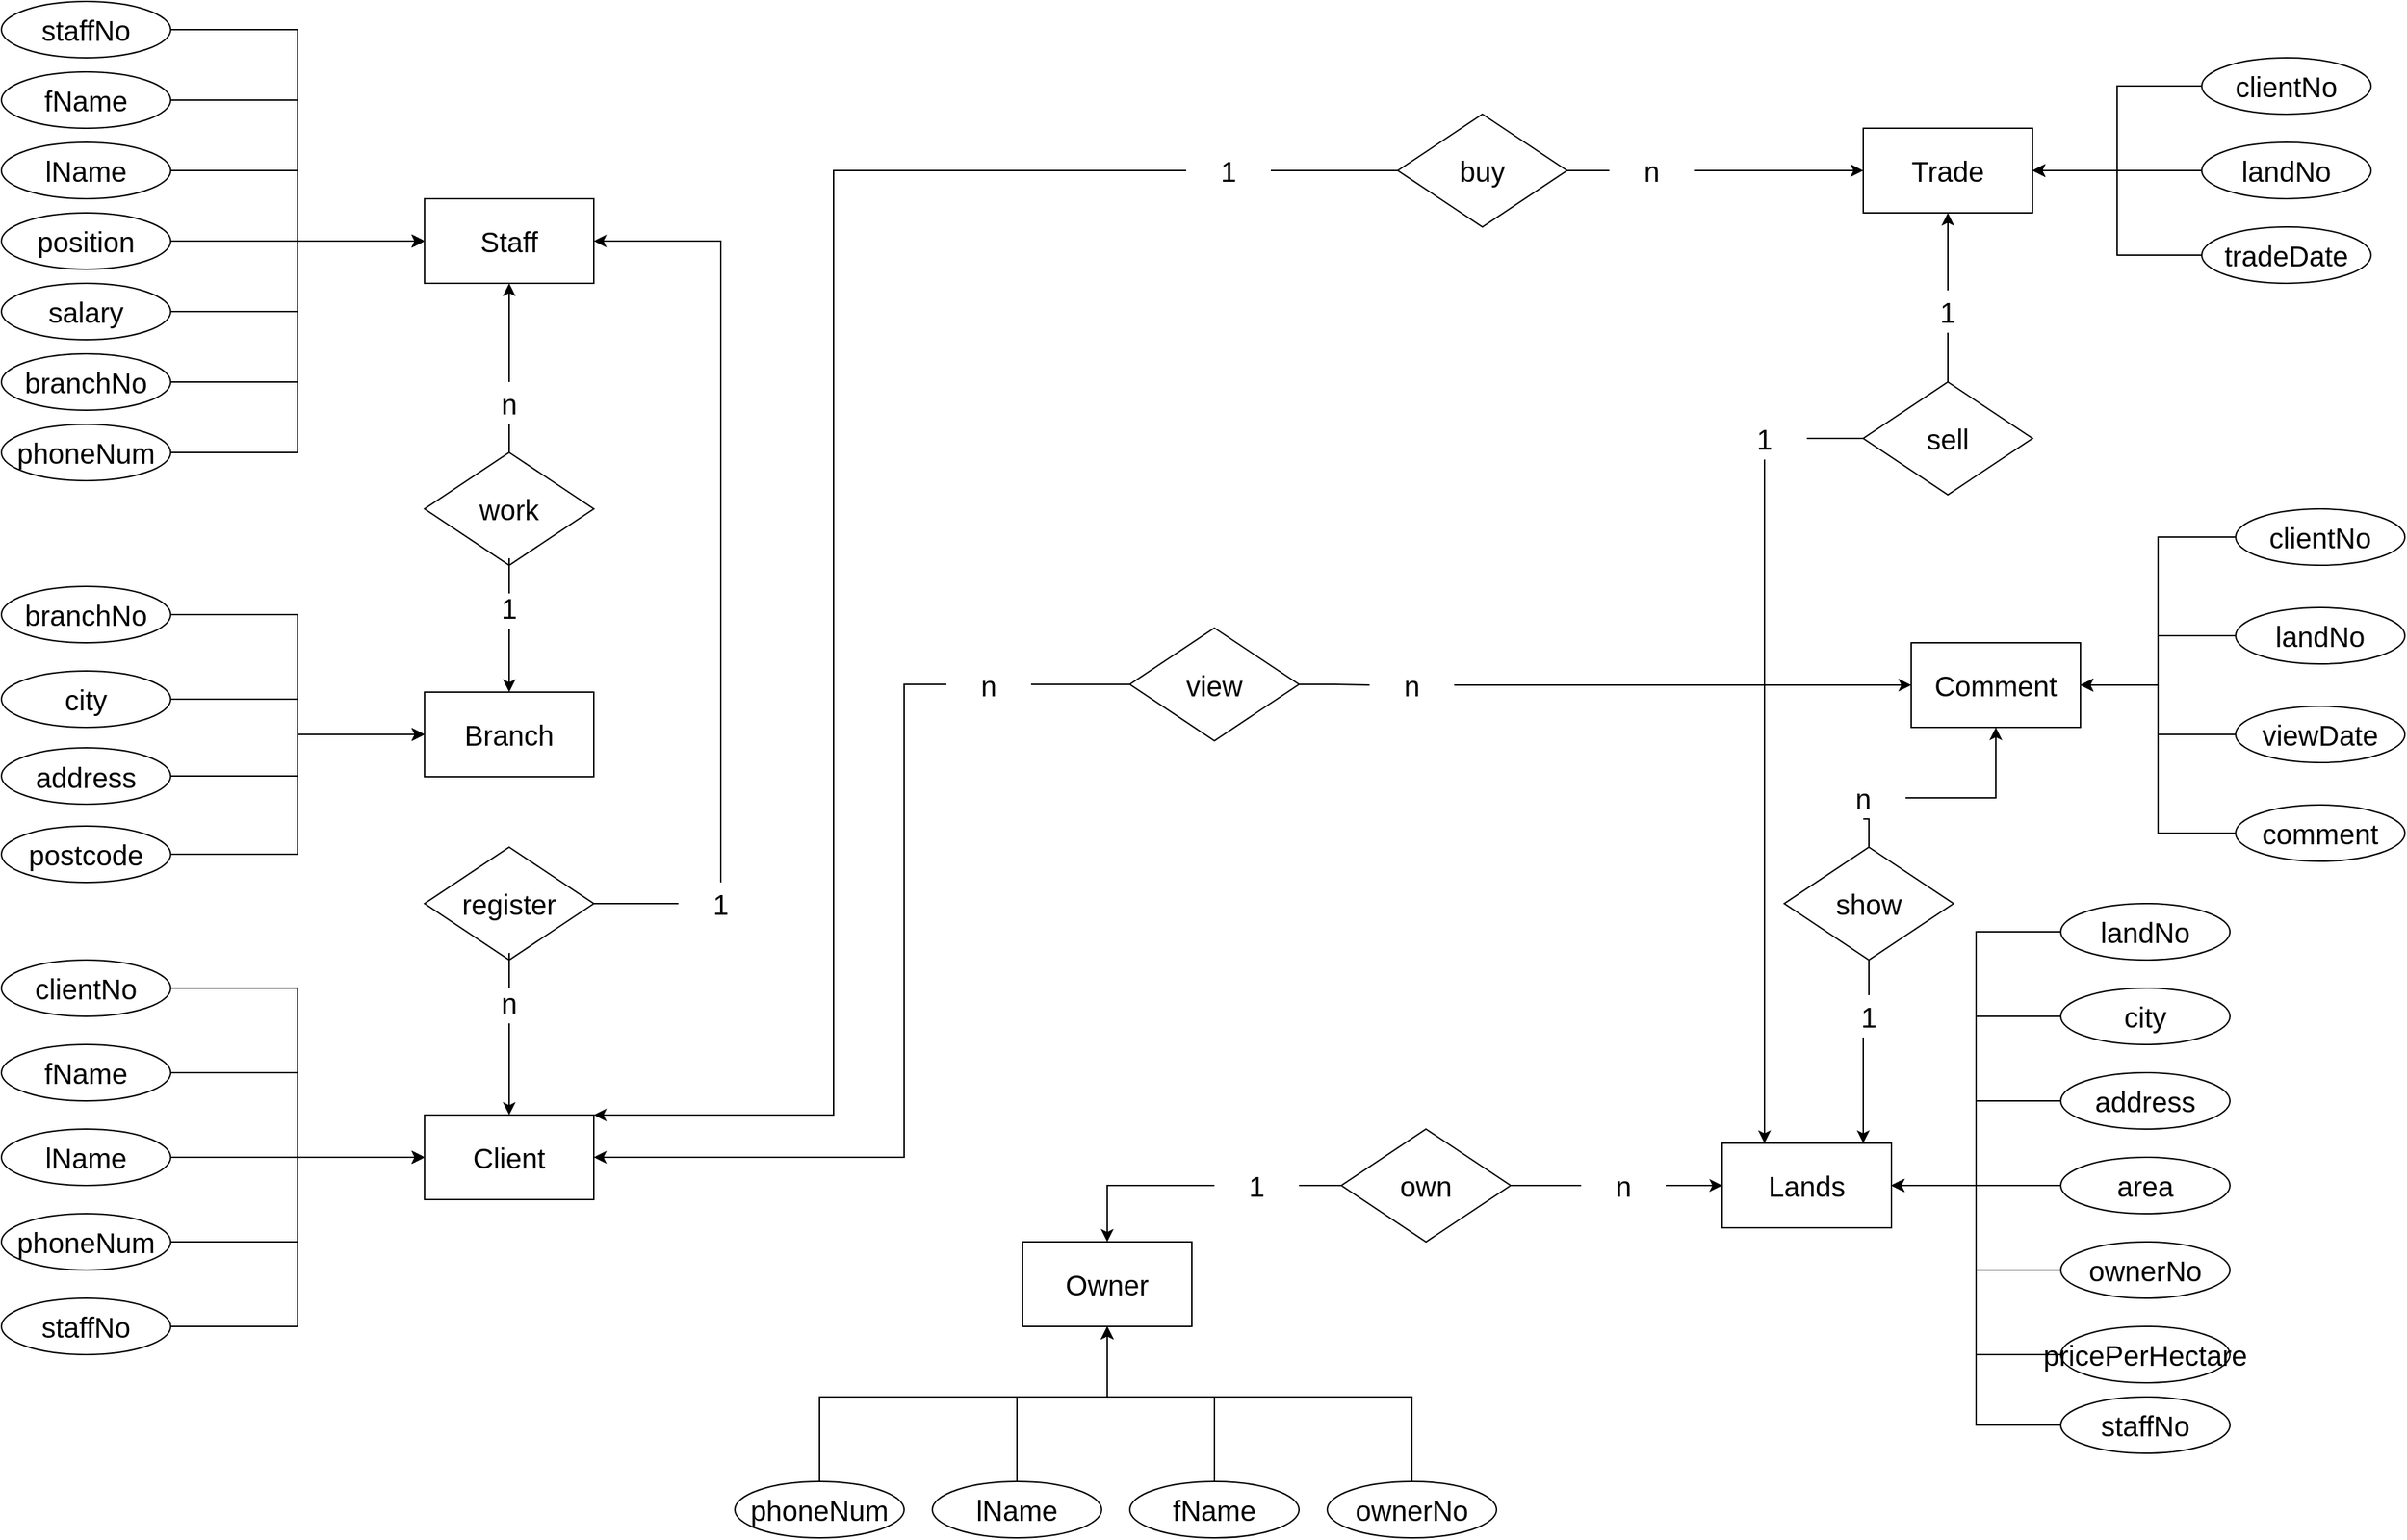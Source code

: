 <mxfile version="20.5.1" type="device"><diagram id="prtHgNgQTEPvFCAcTncT" name="Page-1"><mxGraphModel dx="1240" dy="815" grid="1" gridSize="10" guides="1" tooltips="1" connect="1" arrows="1" fold="1" page="1" pageScale="1" pageWidth="1827" pageHeight="1169" math="0" shadow="0"><root><mxCell id="0"/><mxCell id="1" parent="0"/><mxCell id="9a4RULqLCUfsHjz271gS-2" value="&lt;font style=&quot;font-size: 20px;&quot;&gt;Staff&lt;/font&gt;" style="rounded=0;whiteSpace=wrap;html=1;" parent="1" vertex="1"><mxGeometry x="370" y="160" width="120" height="60" as="geometry"/></mxCell><mxCell id="9a4RULqLCUfsHjz271gS-16" style="edgeStyle=orthogonalEdgeStyle;rounded=0;orthogonalLoop=1;jettySize=auto;html=1;entryX=0;entryY=0.5;entryDx=0;entryDy=0;fontSize=20;" parent="1" source="9a4RULqLCUfsHjz271gS-3" target="9a4RULqLCUfsHjz271gS-2" edge="1"><mxGeometry relative="1" as="geometry"/></mxCell><mxCell id="9a4RULqLCUfsHjz271gS-3" value="staffNo" style="ellipse;whiteSpace=wrap;html=1;fontSize=20;" parent="1" vertex="1"><mxGeometry x="70" y="20" width="120" height="40" as="geometry"/></mxCell><mxCell id="9a4RULqLCUfsHjz271gS-15" style="edgeStyle=orthogonalEdgeStyle;rounded=0;orthogonalLoop=1;jettySize=auto;html=1;entryX=0;entryY=0.5;entryDx=0;entryDy=0;fontSize=20;" parent="1" source="9a4RULqLCUfsHjz271gS-4" target="9a4RULqLCUfsHjz271gS-2" edge="1"><mxGeometry relative="1" as="geometry"/></mxCell><mxCell id="9a4RULqLCUfsHjz271gS-4" value="fName" style="ellipse;whiteSpace=wrap;html=1;fontSize=20;" parent="1" vertex="1"><mxGeometry x="70" y="70" width="120" height="40" as="geometry"/></mxCell><mxCell id="9a4RULqLCUfsHjz271gS-14" style="edgeStyle=orthogonalEdgeStyle;rounded=0;orthogonalLoop=1;jettySize=auto;html=1;entryX=0;entryY=0.5;entryDx=0;entryDy=0;fontSize=20;" parent="1" source="9a4RULqLCUfsHjz271gS-5" target="9a4RULqLCUfsHjz271gS-2" edge="1"><mxGeometry relative="1" as="geometry"/></mxCell><mxCell id="9a4RULqLCUfsHjz271gS-5" value="lName" style="ellipse;whiteSpace=wrap;html=1;fontSize=20;" parent="1" vertex="1"><mxGeometry x="70" y="120" width="120" height="40" as="geometry"/></mxCell><mxCell id="9a4RULqLCUfsHjz271gS-13" style="edgeStyle=orthogonalEdgeStyle;rounded=0;orthogonalLoop=1;jettySize=auto;html=1;fontSize=20;entryX=0;entryY=0.5;entryDx=0;entryDy=0;" parent="1" source="9a4RULqLCUfsHjz271gS-6" target="9a4RULqLCUfsHjz271gS-2" edge="1"><mxGeometry relative="1" as="geometry"/></mxCell><mxCell id="9a4RULqLCUfsHjz271gS-6" value="position" style="ellipse;whiteSpace=wrap;html=1;fontSize=20;" parent="1" vertex="1"><mxGeometry x="70" y="170" width="120" height="40" as="geometry"/></mxCell><mxCell id="9a4RULqLCUfsHjz271gS-12" style="edgeStyle=orthogonalEdgeStyle;rounded=0;orthogonalLoop=1;jettySize=auto;html=1;fontSize=20;entryX=0;entryY=0.5;entryDx=0;entryDy=0;" parent="1" source="9a4RULqLCUfsHjz271gS-7" target="9a4RULqLCUfsHjz271gS-2" edge="1"><mxGeometry relative="1" as="geometry"/></mxCell><mxCell id="9a4RULqLCUfsHjz271gS-7" value="salary" style="ellipse;whiteSpace=wrap;html=1;fontSize=20;" parent="1" vertex="1"><mxGeometry x="70" y="220" width="120" height="40" as="geometry"/></mxCell><mxCell id="9a4RULqLCUfsHjz271gS-11" style="edgeStyle=orthogonalEdgeStyle;rounded=0;orthogonalLoop=1;jettySize=auto;html=1;entryX=0;entryY=0.5;entryDx=0;entryDy=0;fontSize=20;" parent="1" source="9a4RULqLCUfsHjz271gS-8" target="9a4RULqLCUfsHjz271gS-2" edge="1"><mxGeometry relative="1" as="geometry"/></mxCell><mxCell id="9a4RULqLCUfsHjz271gS-8" value="branchNo" style="ellipse;whiteSpace=wrap;html=1;fontSize=20;" parent="1" vertex="1"><mxGeometry x="70" y="270" width="120" height="40" as="geometry"/></mxCell><mxCell id="9a4RULqLCUfsHjz271gS-10" style="edgeStyle=orthogonalEdgeStyle;rounded=0;orthogonalLoop=1;jettySize=auto;html=1;entryX=0;entryY=0.5;entryDx=0;entryDy=0;fontSize=20;" parent="1" source="9a4RULqLCUfsHjz271gS-9" target="9a4RULqLCUfsHjz271gS-2" edge="1"><mxGeometry relative="1" as="geometry"/></mxCell><mxCell id="9a4RULqLCUfsHjz271gS-9" value="phoneNum" style="ellipse;whiteSpace=wrap;html=1;fontSize=20;" parent="1" vertex="1"><mxGeometry x="70" y="320" width="120" height="40" as="geometry"/></mxCell><mxCell id="9a4RULqLCUfsHjz271gS-17" value="Branch" style="rounded=0;whiteSpace=wrap;html=1;fontSize=20;" parent="1" vertex="1"><mxGeometry x="370" y="510" width="120" height="60" as="geometry"/></mxCell><mxCell id="9a4RULqLCUfsHjz271gS-22" style="edgeStyle=orthogonalEdgeStyle;rounded=0;orthogonalLoop=1;jettySize=auto;html=1;entryX=0;entryY=0.5;entryDx=0;entryDy=0;fontSize=20;" parent="1" source="9a4RULqLCUfsHjz271gS-18" target="9a4RULqLCUfsHjz271gS-17" edge="1"><mxGeometry relative="1" as="geometry"/></mxCell><mxCell id="9a4RULqLCUfsHjz271gS-18" value="branchNo" style="ellipse;whiteSpace=wrap;html=1;fontSize=20;" parent="1" vertex="1"><mxGeometry x="70" y="435" width="120" height="40" as="geometry"/></mxCell><mxCell id="9a4RULqLCUfsHjz271gS-23" style="edgeStyle=orthogonalEdgeStyle;rounded=0;orthogonalLoop=1;jettySize=auto;html=1;fontSize=20;entryX=0;entryY=0.5;entryDx=0;entryDy=0;" parent="1" source="9a4RULqLCUfsHjz271gS-19" target="9a4RULqLCUfsHjz271gS-17" edge="1"><mxGeometry relative="1" as="geometry"/></mxCell><mxCell id="9a4RULqLCUfsHjz271gS-19" value="city" style="ellipse;whiteSpace=wrap;html=1;fontSize=20;" parent="1" vertex="1"><mxGeometry x="70" y="495" width="120" height="40" as="geometry"/></mxCell><mxCell id="9a4RULqLCUfsHjz271gS-24" style="edgeStyle=orthogonalEdgeStyle;rounded=0;orthogonalLoop=1;jettySize=auto;html=1;fontSize=20;entryX=0;entryY=0.5;entryDx=0;entryDy=0;" parent="1" source="9a4RULqLCUfsHjz271gS-20" target="9a4RULqLCUfsHjz271gS-17" edge="1"><mxGeometry relative="1" as="geometry"/></mxCell><mxCell id="9a4RULqLCUfsHjz271gS-20" value="address" style="ellipse;whiteSpace=wrap;html=1;fontSize=20;" parent="1" vertex="1"><mxGeometry x="70" y="549.5" width="120" height="40" as="geometry"/></mxCell><mxCell id="9a4RULqLCUfsHjz271gS-25" style="edgeStyle=orthogonalEdgeStyle;rounded=0;orthogonalLoop=1;jettySize=auto;html=1;entryX=0;entryY=0.5;entryDx=0;entryDy=0;fontSize=20;" parent="1" source="9a4RULqLCUfsHjz271gS-21" target="9a4RULqLCUfsHjz271gS-17" edge="1"><mxGeometry relative="1" as="geometry"/></mxCell><mxCell id="9a4RULqLCUfsHjz271gS-21" value="postcode" style="ellipse;whiteSpace=wrap;html=1;fontSize=20;" parent="1" vertex="1"><mxGeometry x="70" y="605" width="120" height="40" as="geometry"/></mxCell><mxCell id="9a4RULqLCUfsHjz271gS-26" value="Client" style="rounded=0;whiteSpace=wrap;html=1;fontSize=20;" parent="1" vertex="1"><mxGeometry x="370" y="810" width="120" height="60" as="geometry"/></mxCell><mxCell id="9a4RULqLCUfsHjz271gS-35" style="edgeStyle=orthogonalEdgeStyle;rounded=0;orthogonalLoop=1;jettySize=auto;html=1;fontSize=20;entryX=0;entryY=0.5;entryDx=0;entryDy=0;" parent="1" source="9a4RULqLCUfsHjz271gS-27" target="9a4RULqLCUfsHjz271gS-26" edge="1"><mxGeometry relative="1" as="geometry"><mxPoint x="210" y="850" as="targetPoint"/></mxGeometry></mxCell><mxCell id="9a4RULqLCUfsHjz271gS-27" value="clientNo" style="ellipse;whiteSpace=wrap;html=1;fontSize=20;" parent="1" vertex="1"><mxGeometry x="70" y="700" width="120" height="40" as="geometry"/></mxCell><mxCell id="9a4RULqLCUfsHjz271gS-36" style="edgeStyle=orthogonalEdgeStyle;rounded=0;orthogonalLoop=1;jettySize=auto;html=1;entryX=0;entryY=0.5;entryDx=0;entryDy=0;fontSize=20;" parent="1" source="9a4RULqLCUfsHjz271gS-28" target="9a4RULqLCUfsHjz271gS-26" edge="1"><mxGeometry relative="1" as="geometry"/></mxCell><mxCell id="9a4RULqLCUfsHjz271gS-28" value="fName" style="ellipse;whiteSpace=wrap;html=1;fontSize=20;" parent="1" vertex="1"><mxGeometry x="70" y="760" width="120" height="40" as="geometry"/></mxCell><mxCell id="9a4RULqLCUfsHjz271gS-37" style="edgeStyle=orthogonalEdgeStyle;rounded=0;orthogonalLoop=1;jettySize=auto;html=1;fontSize=20;entryX=0;entryY=0.5;entryDx=0;entryDy=0;" parent="1" source="9a4RULqLCUfsHjz271gS-29" target="9a4RULqLCUfsHjz271gS-26" edge="1"><mxGeometry relative="1" as="geometry"/></mxCell><mxCell id="9a4RULqLCUfsHjz271gS-29" value="lName" style="ellipse;whiteSpace=wrap;html=1;fontSize=20;" parent="1" vertex="1"><mxGeometry x="70" y="820" width="120" height="40" as="geometry"/></mxCell><mxCell id="9a4RULqLCUfsHjz271gS-38" style="edgeStyle=orthogonalEdgeStyle;rounded=0;orthogonalLoop=1;jettySize=auto;html=1;entryX=0;entryY=0.5;entryDx=0;entryDy=0;fontSize=20;" parent="1" source="9a4RULqLCUfsHjz271gS-30" target="9a4RULqLCUfsHjz271gS-26" edge="1"><mxGeometry relative="1" as="geometry"/></mxCell><mxCell id="9a4RULqLCUfsHjz271gS-30" value="phoneNum" style="ellipse;whiteSpace=wrap;html=1;fontSize=20;" parent="1" vertex="1"><mxGeometry x="70" y="880" width="120" height="40" as="geometry"/></mxCell><mxCell id="9a4RULqLCUfsHjz271gS-39" value="Lands" style="rounded=0;whiteSpace=wrap;html=1;fontSize=20;" parent="1" vertex="1"><mxGeometry x="1290" y="830" width="120" height="60" as="geometry"/></mxCell><mxCell id="9a4RULqLCUfsHjz271gS-71" style="edgeStyle=orthogonalEdgeStyle;rounded=0;orthogonalLoop=1;jettySize=auto;html=1;entryX=1;entryY=0.5;entryDx=0;entryDy=0;fontSize=20;" parent="1" source="9a4RULqLCUfsHjz271gS-40" target="9a4RULqLCUfsHjz271gS-39" edge="1"><mxGeometry relative="1" as="geometry"/></mxCell><mxCell id="9a4RULqLCUfsHjz271gS-40" value="landNo" style="ellipse;whiteSpace=wrap;html=1;fontSize=20;" parent="1" vertex="1"><mxGeometry x="1530" y="660" width="120" height="40" as="geometry"/></mxCell><mxCell id="9a4RULqLCUfsHjz271gS-72" style="edgeStyle=orthogonalEdgeStyle;rounded=0;orthogonalLoop=1;jettySize=auto;html=1;entryX=1;entryY=0.5;entryDx=0;entryDy=0;fontSize=20;" parent="1" source="9a4RULqLCUfsHjz271gS-41" target="9a4RULqLCUfsHjz271gS-39" edge="1"><mxGeometry relative="1" as="geometry"/></mxCell><mxCell id="9a4RULqLCUfsHjz271gS-41" value="city" style="ellipse;whiteSpace=wrap;html=1;fontSize=20;" parent="1" vertex="1"><mxGeometry x="1530" y="720" width="120" height="40" as="geometry"/></mxCell><mxCell id="9a4RULqLCUfsHjz271gS-73" style="edgeStyle=orthogonalEdgeStyle;rounded=0;orthogonalLoop=1;jettySize=auto;html=1;entryX=1;entryY=0.5;entryDx=0;entryDy=0;fontSize=20;" parent="1" source="9a4RULqLCUfsHjz271gS-42" target="9a4RULqLCUfsHjz271gS-39" edge="1"><mxGeometry relative="1" as="geometry"/></mxCell><mxCell id="9a4RULqLCUfsHjz271gS-42" value="address" style="ellipse;whiteSpace=wrap;html=1;fontSize=20;" parent="1" vertex="1"><mxGeometry x="1530" y="780" width="120" height="40" as="geometry"/></mxCell><mxCell id="9a4RULqLCUfsHjz271gS-74" style="edgeStyle=orthogonalEdgeStyle;rounded=0;orthogonalLoop=1;jettySize=auto;html=1;entryX=1;entryY=0.5;entryDx=0;entryDy=0;fontSize=20;" parent="1" source="9a4RULqLCUfsHjz271gS-43" target="9a4RULqLCUfsHjz271gS-39" edge="1"><mxGeometry relative="1" as="geometry"/></mxCell><mxCell id="9a4RULqLCUfsHjz271gS-43" value="area" style="ellipse;whiteSpace=wrap;html=1;fontSize=20;" parent="1" vertex="1"><mxGeometry x="1530" y="840" width="120" height="40" as="geometry"/></mxCell><mxCell id="9a4RULqLCUfsHjz271gS-75" style="edgeStyle=orthogonalEdgeStyle;rounded=0;orthogonalLoop=1;jettySize=auto;html=1;entryX=1;entryY=0.5;entryDx=0;entryDy=0;fontSize=20;" parent="1" source="9a4RULqLCUfsHjz271gS-44" target="9a4RULqLCUfsHjz271gS-39" edge="1"><mxGeometry relative="1" as="geometry"/></mxCell><mxCell id="9a4RULqLCUfsHjz271gS-44" value="ownerNo" style="ellipse;whiteSpace=wrap;html=1;fontSize=20;" parent="1" vertex="1"><mxGeometry x="1530" y="900" width="120" height="40" as="geometry"/></mxCell><mxCell id="9a4RULqLCUfsHjz271gS-76" value="Owner" style="rounded=0;whiteSpace=wrap;html=1;fontSize=20;" parent="1" vertex="1"><mxGeometry x="794" y="900" width="120" height="60" as="geometry"/></mxCell><mxCell id="9a4RULqLCUfsHjz271gS-85" style="edgeStyle=orthogonalEdgeStyle;rounded=0;orthogonalLoop=1;jettySize=auto;html=1;entryX=0.5;entryY=1;entryDx=0;entryDy=0;fontSize=20;" parent="1" source="9a4RULqLCUfsHjz271gS-77" target="9a4RULqLCUfsHjz271gS-76" edge="1"><mxGeometry relative="1" as="geometry"><Array as="points"><mxPoint x="1070" y="1010"/><mxPoint x="854" y="1010"/></Array></mxGeometry></mxCell><mxCell id="9a4RULqLCUfsHjz271gS-77" value="ownerNo" style="ellipse;whiteSpace=wrap;html=1;fontSize=20;" parent="1" vertex="1"><mxGeometry x="1010" y="1070" width="120" height="40" as="geometry"/></mxCell><mxCell id="9a4RULqLCUfsHjz271gS-84" style="edgeStyle=orthogonalEdgeStyle;rounded=0;orthogonalLoop=1;jettySize=auto;html=1;entryX=0.5;entryY=1;entryDx=0;entryDy=0;fontSize=20;" parent="1" source="9a4RULqLCUfsHjz271gS-78" target="9a4RULqLCUfsHjz271gS-76" edge="1"><mxGeometry relative="1" as="geometry"><Array as="points"><mxPoint x="930" y="1010"/><mxPoint x="854" y="1010"/></Array></mxGeometry></mxCell><mxCell id="9a4RULqLCUfsHjz271gS-83" style="edgeStyle=orthogonalEdgeStyle;rounded=0;orthogonalLoop=1;jettySize=auto;html=1;entryX=0.5;entryY=1;entryDx=0;entryDy=0;fontSize=20;" parent="1" source="9a4RULqLCUfsHjz271gS-79" target="9a4RULqLCUfsHjz271gS-76" edge="1"><mxGeometry relative="1" as="geometry"><Array as="points"><mxPoint x="790" y="1010"/><mxPoint x="854" y="1010"/></Array></mxGeometry></mxCell><mxCell id="9a4RULqLCUfsHjz271gS-79" value="lName" style="ellipse;whiteSpace=wrap;html=1;fontSize=20;" parent="1" vertex="1"><mxGeometry x="730" y="1070" width="120" height="40" as="geometry"/></mxCell><mxCell id="9a4RULqLCUfsHjz271gS-80" value="phoneNum" style="ellipse;whiteSpace=wrap;html=1;fontSize=20;" parent="1" vertex="1"><mxGeometry x="590" y="1070" width="120" height="40" as="geometry"/></mxCell><mxCell id="9a4RULqLCUfsHjz271gS-87" style="edgeStyle=orthogonalEdgeStyle;rounded=0;orthogonalLoop=1;jettySize=auto;html=1;entryX=1;entryY=0.5;entryDx=0;entryDy=0;fontSize=20;" parent="1" source="9a4RULqLCUfsHjz271gS-86" target="9a4RULqLCUfsHjz271gS-39" edge="1"><mxGeometry relative="1" as="geometry"/></mxCell><mxCell id="9a4RULqLCUfsHjz271gS-86" value="pricePerHectare" style="ellipse;whiteSpace=wrap;html=1;fontSize=20;" parent="1" vertex="1"><mxGeometry x="1530" y="960" width="120" height="40" as="geometry"/></mxCell><mxCell id="9a4RULqLCUfsHjz271gS-88" value="Comment" style="rounded=0;whiteSpace=wrap;html=1;fontSize=20;" parent="1" vertex="1"><mxGeometry x="1424" y="475" width="120" height="60" as="geometry"/></mxCell><mxCell id="9a4RULqLCUfsHjz271gS-94" style="edgeStyle=orthogonalEdgeStyle;rounded=0;orthogonalLoop=1;jettySize=auto;html=1;entryX=1;entryY=0.5;entryDx=0;entryDy=0;fontSize=20;" parent="1" source="9a4RULqLCUfsHjz271gS-89" target="9a4RULqLCUfsHjz271gS-88" edge="1"><mxGeometry relative="1" as="geometry"/></mxCell><mxCell id="9a4RULqLCUfsHjz271gS-89" value="clientNo" style="ellipse;whiteSpace=wrap;html=1;fontSize=20;" parent="1" vertex="1"><mxGeometry x="1654" y="380" width="120" height="40" as="geometry"/></mxCell><mxCell id="9a4RULqLCUfsHjz271gS-95" style="edgeStyle=orthogonalEdgeStyle;rounded=0;orthogonalLoop=1;jettySize=auto;html=1;entryX=1;entryY=0.5;entryDx=0;entryDy=0;fontSize=20;" parent="1" source="9a4RULqLCUfsHjz271gS-90" target="9a4RULqLCUfsHjz271gS-88" edge="1"><mxGeometry relative="1" as="geometry"/></mxCell><mxCell id="9a4RULqLCUfsHjz271gS-90" value="landNo" style="ellipse;whiteSpace=wrap;html=1;fontSize=20;" parent="1" vertex="1"><mxGeometry x="1654" y="450" width="120" height="40" as="geometry"/></mxCell><mxCell id="9a4RULqLCUfsHjz271gS-96" style="edgeStyle=orthogonalEdgeStyle;rounded=0;orthogonalLoop=1;jettySize=auto;html=1;entryX=1;entryY=0.5;entryDx=0;entryDy=0;fontSize=20;" parent="1" source="9a4RULqLCUfsHjz271gS-91" target="9a4RULqLCUfsHjz271gS-88" edge="1"><mxGeometry relative="1" as="geometry"/></mxCell><mxCell id="9a4RULqLCUfsHjz271gS-91" value="viewDate" style="ellipse;whiteSpace=wrap;html=1;fontSize=20;" parent="1" vertex="1"><mxGeometry x="1654" y="520" width="120" height="40" as="geometry"/></mxCell><mxCell id="9a4RULqLCUfsHjz271gS-97" style="edgeStyle=orthogonalEdgeStyle;rounded=0;orthogonalLoop=1;jettySize=auto;html=1;entryX=1;entryY=0.5;entryDx=0;entryDy=0;fontSize=20;" parent="1" source="9a4RULqLCUfsHjz271gS-93" target="9a4RULqLCUfsHjz271gS-88" edge="1"><mxGeometry relative="1" as="geometry"/></mxCell><mxCell id="9a4RULqLCUfsHjz271gS-93" value="comment" style="ellipse;whiteSpace=wrap;html=1;fontSize=20;" parent="1" vertex="1"><mxGeometry x="1654" y="590" width="120" height="40" as="geometry"/></mxCell><mxCell id="9a4RULqLCUfsHjz271gS-99" style="edgeStyle=orthogonalEdgeStyle;rounded=0;orthogonalLoop=1;jettySize=auto;html=1;entryX=0.5;entryY=1;entryDx=0;entryDy=0;fontSize=20;startArrow=none;" parent="1" source="9a4RULqLCUfsHjz271gS-101" target="9a4RULqLCUfsHjz271gS-2" edge="1"><mxGeometry relative="1" as="geometry"/></mxCell><mxCell id="9a4RULqLCUfsHjz271gS-100" style="edgeStyle=orthogonalEdgeStyle;rounded=0;orthogonalLoop=1;jettySize=auto;html=1;entryX=0.5;entryY=0;entryDx=0;entryDy=0;fontSize=20;startArrow=none;" parent="1" source="9a4RULqLCUfsHjz271gS-102" target="9a4RULqLCUfsHjz271gS-17" edge="1"><mxGeometry relative="1" as="geometry"/></mxCell><mxCell id="9a4RULqLCUfsHjz271gS-98" value="work" style="rhombus;whiteSpace=wrap;html=1;fontSize=20;" parent="1" vertex="1"><mxGeometry x="370" y="340" width="120" height="80" as="geometry"/></mxCell><mxCell id="9a4RULqLCUfsHjz271gS-104" style="edgeStyle=orthogonalEdgeStyle;rounded=0;orthogonalLoop=1;jettySize=auto;html=1;entryX=1;entryY=0.5;entryDx=0;entryDy=0;fontSize=20;" parent="1" source="9a4RULqLCUfsHjz271gS-103" target="9a4RULqLCUfsHjz271gS-39" edge="1"><mxGeometry relative="1" as="geometry"/></mxCell><mxCell id="9a4RULqLCUfsHjz271gS-103" value="staffNo" style="ellipse;whiteSpace=wrap;html=1;fontSize=20;" parent="1" vertex="1"><mxGeometry x="1530" y="1010" width="120" height="40" as="geometry"/></mxCell><mxCell id="9a4RULqLCUfsHjz271gS-106" style="edgeStyle=orthogonalEdgeStyle;rounded=0;orthogonalLoop=1;jettySize=auto;html=1;entryX=0;entryY=0.5;entryDx=0;entryDy=0;fontSize=20;" parent="1" source="9a4RULqLCUfsHjz271gS-105" target="9a4RULqLCUfsHjz271gS-26" edge="1"><mxGeometry relative="1" as="geometry"/></mxCell><mxCell id="9a4RULqLCUfsHjz271gS-105" value="staffNo" style="ellipse;whiteSpace=wrap;html=1;fontSize=20;" parent="1" vertex="1"><mxGeometry x="70" y="940" width="120" height="40" as="geometry"/></mxCell><mxCell id="9a4RULqLCUfsHjz271gS-108" style="edgeStyle=orthogonalEdgeStyle;rounded=0;orthogonalLoop=1;jettySize=auto;html=1;entryX=1;entryY=0.5;entryDx=0;entryDy=0;fontSize=20;startArrow=none;exitX=0.5;exitY=0;exitDx=0;exitDy=0;" parent="1" source="9a4RULqLCUfsHjz271gS-110" target="9a4RULqLCUfsHjz271gS-2" edge="1"><mxGeometry relative="1" as="geometry"><Array as="points"/></mxGeometry></mxCell><mxCell id="9a4RULqLCUfsHjz271gS-118" style="edgeStyle=orthogonalEdgeStyle;rounded=0;orthogonalLoop=1;jettySize=auto;html=1;entryX=0.5;entryY=0;entryDx=0;entryDy=0;fontSize=20;startArrow=none;" parent="1" source="9a4RULqLCUfsHjz271gS-111" target="9a4RULqLCUfsHjz271gS-26" edge="1"><mxGeometry relative="1" as="geometry"/></mxCell><mxCell id="9a4RULqLCUfsHjz271gS-107" value="register" style="rhombus;whiteSpace=wrap;html=1;fontSize=20;" parent="1" vertex="1"><mxGeometry x="370" y="620" width="120" height="80" as="geometry"/></mxCell><mxCell id="9a4RULqLCUfsHjz271gS-113" style="edgeStyle=orthogonalEdgeStyle;rounded=0;orthogonalLoop=1;jettySize=auto;html=1;entryX=0;entryY=0.5;entryDx=0;entryDy=0;fontSize=20;startArrow=none;" parent="1" source="9a4RULqLCUfsHjz271gS-115" target="9a4RULqLCUfsHjz271gS-39" edge="1"><mxGeometry relative="1" as="geometry"/></mxCell><mxCell id="9a4RULqLCUfsHjz271gS-114" style="edgeStyle=orthogonalEdgeStyle;rounded=0;orthogonalLoop=1;jettySize=auto;html=1;entryX=0.5;entryY=0;entryDx=0;entryDy=0;fontSize=20;startArrow=none;" parent="1" source="JSwEUFFGHC5j7tVCIIa_-3" target="9a4RULqLCUfsHjz271gS-76" edge="1"><mxGeometry relative="1" as="geometry"/></mxCell><mxCell id="9a4RULqLCUfsHjz271gS-117" value="1" style="edgeLabel;html=1;align=center;verticalAlign=middle;resizable=0;points=[];fontSize=20;" parent="9a4RULqLCUfsHjz271gS-114" vertex="1" connectable="0"><mxGeometry x="0.134" y="3" relative="1" as="geometry"><mxPoint x="212" y="-3" as="offset"/></mxGeometry></mxCell><mxCell id="9a4RULqLCUfsHjz271gS-112" value="own" style="rhombus;whiteSpace=wrap;html=1;fontSize=20;" parent="1" vertex="1"><mxGeometry x="1020" y="820" width="120" height="80" as="geometry"/></mxCell><mxCell id="9a4RULqLCUfsHjz271gS-111" value="n" style="text;html=1;strokeColor=none;fillColor=none;align=center;verticalAlign=middle;whiteSpace=wrap;rounded=0;fontSize=20;" parent="1" vertex="1"><mxGeometry x="400" y="715" width="60" height="30" as="geometry"/></mxCell><mxCell id="9a4RULqLCUfsHjz271gS-120" value="" style="edgeStyle=orthogonalEdgeStyle;rounded=0;orthogonalLoop=1;jettySize=auto;html=1;entryX=0.5;entryY=0;entryDx=0;entryDy=0;fontSize=20;endArrow=none;" parent="1" source="9a4RULqLCUfsHjz271gS-107" target="9a4RULqLCUfsHjz271gS-111" edge="1"><mxGeometry relative="1" as="geometry"><mxPoint x="430" y="700" as="sourcePoint"/><mxPoint x="430" y="810" as="targetPoint"/></mxGeometry></mxCell><mxCell id="9a4RULqLCUfsHjz271gS-110" value="1" style="text;html=1;strokeColor=none;fillColor=none;align=center;verticalAlign=middle;whiteSpace=wrap;rounded=0;fontSize=20;" parent="1" vertex="1"><mxGeometry x="550" y="645" width="60" height="30" as="geometry"/></mxCell><mxCell id="9a4RULqLCUfsHjz271gS-123" value="" style="edgeStyle=orthogonalEdgeStyle;rounded=0;orthogonalLoop=1;jettySize=auto;html=1;entryX=0;entryY=0.5;entryDx=0;entryDy=0;fontSize=20;endArrow=none;exitX=1;exitY=0.5;exitDx=0;exitDy=0;" parent="1" source="9a4RULqLCUfsHjz271gS-107" target="9a4RULqLCUfsHjz271gS-110" edge="1"><mxGeometry relative="1" as="geometry"><mxPoint x="490" y="660" as="sourcePoint"/><mxPoint x="490" y="190" as="targetPoint"/><Array as="points"><mxPoint x="530" y="660"/><mxPoint x="530" y="660"/></Array></mxGeometry></mxCell><mxCell id="9a4RULqLCUfsHjz271gS-102" value="1" style="text;html=1;strokeColor=none;fillColor=none;align=center;verticalAlign=middle;whiteSpace=wrap;rounded=0;fontSize=20;" parent="1" vertex="1"><mxGeometry x="400" y="435" width="60" height="30" as="geometry"/></mxCell><mxCell id="9a4RULqLCUfsHjz271gS-124" value="" style="edgeStyle=orthogonalEdgeStyle;rounded=0;orthogonalLoop=1;jettySize=auto;html=1;entryX=0.5;entryY=0;entryDx=0;entryDy=0;fontSize=20;endArrow=none;" parent="1" source="9a4RULqLCUfsHjz271gS-98" target="9a4RULqLCUfsHjz271gS-102" edge="1"><mxGeometry relative="1" as="geometry"><mxPoint x="430" y="420" as="sourcePoint"/><mxPoint x="430" y="510" as="targetPoint"/></mxGeometry></mxCell><mxCell id="9a4RULqLCUfsHjz271gS-101" value="n" style="text;html=1;strokeColor=none;fillColor=none;align=center;verticalAlign=middle;whiteSpace=wrap;rounded=0;fontSize=20;" parent="1" vertex="1"><mxGeometry x="400" y="290" width="60" height="30" as="geometry"/></mxCell><mxCell id="9a4RULqLCUfsHjz271gS-125" value="" style="edgeStyle=orthogonalEdgeStyle;rounded=0;orthogonalLoop=1;jettySize=auto;html=1;entryX=0.5;entryY=1;entryDx=0;entryDy=0;fontSize=20;endArrow=none;" parent="1" source="9a4RULqLCUfsHjz271gS-98" target="9a4RULqLCUfsHjz271gS-101" edge="1"><mxGeometry relative="1" as="geometry"><mxPoint x="430" y="340" as="sourcePoint"/><mxPoint x="430" y="220" as="targetPoint"/></mxGeometry></mxCell><mxCell id="9a4RULqLCUfsHjz271gS-115" value="n" style="text;html=1;strokeColor=none;fillColor=none;align=center;verticalAlign=middle;whiteSpace=wrap;rounded=0;fontSize=20;" parent="1" vertex="1"><mxGeometry x="1190" y="845" width="60" height="30" as="geometry"/></mxCell><mxCell id="9a4RULqLCUfsHjz271gS-129" value="" style="edgeStyle=orthogonalEdgeStyle;rounded=0;orthogonalLoop=1;jettySize=auto;html=1;fontSize=20;endArrow=none;entryX=0;entryY=0.5;entryDx=0;entryDy=0;" parent="1" target="9a4RULqLCUfsHjz271gS-115" edge="1"><mxGeometry relative="1" as="geometry"><mxPoint x="1140" y="860" as="sourcePoint"/><mxPoint x="1440" y="807.5" as="targetPoint"/><Array as="points"><mxPoint x="1160" y="860"/><mxPoint x="1160" y="860"/></Array></mxGeometry></mxCell><mxCell id="9a4RULqLCUfsHjz271gS-130" value="Trade" style="rounded=0;whiteSpace=wrap;html=1;fontSize=20;" parent="1" vertex="1"><mxGeometry x="1390" y="110" width="120" height="60" as="geometry"/></mxCell><mxCell id="9a4RULqLCUfsHjz271gS-137" style="edgeStyle=orthogonalEdgeStyle;rounded=0;orthogonalLoop=1;jettySize=auto;html=1;entryX=1;entryY=0.5;entryDx=0;entryDy=0;fontSize=20;" parent="1" source="9a4RULqLCUfsHjz271gS-131" target="9a4RULqLCUfsHjz271gS-130" edge="1"><mxGeometry relative="1" as="geometry"/></mxCell><mxCell id="9a4RULqLCUfsHjz271gS-131" value="clientNo" style="ellipse;whiteSpace=wrap;html=1;fontSize=20;" parent="1" vertex="1"><mxGeometry x="1630" y="60" width="120" height="40" as="geometry"/></mxCell><mxCell id="9a4RULqLCUfsHjz271gS-138" style="edgeStyle=orthogonalEdgeStyle;rounded=0;orthogonalLoop=1;jettySize=auto;html=1;fontSize=20;" parent="1" source="9a4RULqLCUfsHjz271gS-133" target="9a4RULqLCUfsHjz271gS-130" edge="1"><mxGeometry relative="1" as="geometry"/></mxCell><mxCell id="9a4RULqLCUfsHjz271gS-133" value="landNo" style="ellipse;whiteSpace=wrap;html=1;fontSize=20;" parent="1" vertex="1"><mxGeometry x="1630" y="120" width="120" height="40" as="geometry"/></mxCell><mxCell id="9a4RULqLCUfsHjz271gS-140" style="edgeStyle=orthogonalEdgeStyle;rounded=0;orthogonalLoop=1;jettySize=auto;html=1;entryX=1;entryY=0.5;entryDx=0;entryDy=0;fontSize=20;" parent="1" source="9a4RULqLCUfsHjz271gS-136" target="9a4RULqLCUfsHjz271gS-130" edge="1"><mxGeometry relative="1" as="geometry"/></mxCell><mxCell id="9a4RULqLCUfsHjz271gS-136" value="tradeDate" style="ellipse;whiteSpace=wrap;html=1;fontSize=20;" parent="1" vertex="1"><mxGeometry x="1630" y="180" width="120" height="40" as="geometry"/></mxCell><mxCell id="9a4RULqLCUfsHjz271gS-142" style="edgeStyle=orthogonalEdgeStyle;rounded=0;orthogonalLoop=1;jettySize=auto;html=1;entryX=1;entryY=0.5;entryDx=0;entryDy=0;fontSize=20;startArrow=none;" parent="1" source="9a4RULqLCUfsHjz271gS-146" target="9a4RULqLCUfsHjz271gS-26" edge="1"><mxGeometry relative="1" as="geometry"><Array as="points"><mxPoint x="710" y="505"/><mxPoint x="710" y="840"/></Array></mxGeometry></mxCell><mxCell id="9a4RULqLCUfsHjz271gS-145" style="edgeStyle=orthogonalEdgeStyle;rounded=0;orthogonalLoop=1;jettySize=auto;html=1;fontSize=20;startArrow=none;" parent="1" source="9a4RULqLCUfsHjz271gS-148" target="9a4RULqLCUfsHjz271gS-88" edge="1"><mxGeometry relative="1" as="geometry"/></mxCell><mxCell id="9a4RULqLCUfsHjz271gS-141" value="view" style="rhombus;whiteSpace=wrap;html=1;fontSize=20;" parent="1" vertex="1"><mxGeometry x="870" y="464.5" width="120" height="80" as="geometry"/></mxCell><mxCell id="9a4RULqLCUfsHjz271gS-146" value="n" style="text;html=1;strokeColor=none;fillColor=none;align=center;verticalAlign=middle;whiteSpace=wrap;rounded=0;fontSize=20;" parent="1" vertex="1"><mxGeometry x="740" y="489.5" width="60" height="30" as="geometry"/></mxCell><mxCell id="9a4RULqLCUfsHjz271gS-147" value="" style="edgeStyle=orthogonalEdgeStyle;rounded=0;orthogonalLoop=1;jettySize=auto;html=1;entryX=1;entryY=0.5;entryDx=0;entryDy=0;fontSize=20;endArrow=none;" parent="1" source="9a4RULqLCUfsHjz271gS-141" target="9a4RULqLCUfsHjz271gS-146" edge="1"><mxGeometry relative="1" as="geometry"><mxPoint x="870" y="504.5" as="sourcePoint"/><mxPoint x="290" y="840" as="targetPoint"/></mxGeometry></mxCell><mxCell id="9a4RULqLCUfsHjz271gS-148" value="n" style="text;html=1;strokeColor=none;fillColor=none;align=center;verticalAlign=middle;whiteSpace=wrap;rounded=0;fontSize=20;" parent="1" vertex="1"><mxGeometry x="1040" y="490" width="60" height="30" as="geometry"/></mxCell><mxCell id="9a4RULqLCUfsHjz271gS-149" value="" style="edgeStyle=orthogonalEdgeStyle;rounded=0;orthogonalLoop=1;jettySize=auto;html=1;fontSize=20;endArrow=none;" parent="1" source="9a4RULqLCUfsHjz271gS-141" target="9a4RULqLCUfsHjz271gS-148" edge="1"><mxGeometry relative="1" as="geometry"><mxPoint x="990" y="504.5" as="sourcePoint"/><mxPoint x="2150" y="505" as="targetPoint"/></mxGeometry></mxCell><mxCell id="9a4RULqLCUfsHjz271gS-151" style="edgeStyle=orthogonalEdgeStyle;rounded=0;orthogonalLoop=1;jettySize=auto;html=1;fontSize=20;startArrow=none;" parent="1" source="9a4RULqLCUfsHjz271gS-153" target="9a4RULqLCUfsHjz271gS-39" edge="1"><mxGeometry relative="1" as="geometry"><Array as="points"><mxPoint x="1390" y="780"/><mxPoint x="1390" y="780"/></Array></mxGeometry></mxCell><mxCell id="9a4RULqLCUfsHjz271gS-152" style="edgeStyle=orthogonalEdgeStyle;rounded=0;orthogonalLoop=1;jettySize=auto;html=1;entryX=0.5;entryY=1;entryDx=0;entryDy=0;fontSize=20;startArrow=none;" parent="1" source="9a4RULqLCUfsHjz271gS-155" target="9a4RULqLCUfsHjz271gS-88" edge="1"><mxGeometry relative="1" as="geometry"/></mxCell><mxCell id="9a4RULqLCUfsHjz271gS-150" value="show" style="rhombus;whiteSpace=wrap;html=1;fontSize=20;" parent="1" vertex="1"><mxGeometry x="1334" y="620" width="120" height="80" as="geometry"/></mxCell><mxCell id="9a4RULqLCUfsHjz271gS-153" value="1" style="text;html=1;strokeColor=none;fillColor=none;align=center;verticalAlign=middle;whiteSpace=wrap;rounded=0;fontSize=20;" parent="1" vertex="1"><mxGeometry x="1364" y="725" width="60" height="30" as="geometry"/></mxCell><mxCell id="9a4RULqLCUfsHjz271gS-154" value="" style="edgeStyle=orthogonalEdgeStyle;rounded=0;orthogonalLoop=1;jettySize=auto;html=1;entryX=0.5;entryY=0;entryDx=0;entryDy=0;fontSize=20;endArrow=none;" parent="1" source="9a4RULqLCUfsHjz271gS-150" target="9a4RULqLCUfsHjz271gS-153" edge="1"><mxGeometry relative="1" as="geometry"><mxPoint x="1520" y="650" as="sourcePoint"/><mxPoint x="1520" y="770" as="targetPoint"/></mxGeometry></mxCell><mxCell id="9a4RULqLCUfsHjz271gS-155" value="n" style="text;html=1;strokeColor=none;fillColor=none;align=center;verticalAlign=middle;whiteSpace=wrap;rounded=0;fontSize=20;" parent="1" vertex="1"><mxGeometry x="1360" y="570" width="60" height="30" as="geometry"/></mxCell><mxCell id="9a4RULqLCUfsHjz271gS-156" value="" style="edgeStyle=orthogonalEdgeStyle;rounded=0;orthogonalLoop=1;jettySize=auto;html=1;fontSize=20;endArrow=none;" parent="1" source="9a4RULqLCUfsHjz271gS-150" target="9a4RULqLCUfsHjz271gS-155" edge="1"><mxGeometry relative="1" as="geometry"><mxPoint x="1444" y="610" as="sourcePoint"/><mxPoint x="1774" y="530" as="targetPoint"/></mxGeometry></mxCell><mxCell id="9a4RULqLCUfsHjz271gS-160" style="edgeStyle=orthogonalEdgeStyle;rounded=0;orthogonalLoop=1;jettySize=auto;html=1;entryX=0.25;entryY=0;entryDx=0;entryDy=0;fontSize=20;startArrow=none;" parent="1" source="9a4RULqLCUfsHjz271gS-164" target="9a4RULqLCUfsHjz271gS-39" edge="1"><mxGeometry relative="1" as="geometry"><Array as="points"><mxPoint x="1320" y="330"/></Array></mxGeometry></mxCell><mxCell id="9a4RULqLCUfsHjz271gS-161" style="edgeStyle=orthogonalEdgeStyle;rounded=0;orthogonalLoop=1;jettySize=auto;html=1;fontSize=20;startArrow=none;" parent="1" source="9a4RULqLCUfsHjz271gS-162" target="9a4RULqLCUfsHjz271gS-130" edge="1"><mxGeometry relative="1" as="geometry"/></mxCell><mxCell id="9a4RULqLCUfsHjz271gS-159" value="sell" style="rhombus;whiteSpace=wrap;html=1;fontSize=20;" parent="1" vertex="1"><mxGeometry x="1390" y="290" width="120" height="80" as="geometry"/></mxCell><mxCell id="9a4RULqLCUfsHjz271gS-162" value="1" style="text;html=1;strokeColor=none;fillColor=none;align=center;verticalAlign=middle;whiteSpace=wrap;rounded=0;fontSize=20;" parent="1" vertex="1"><mxGeometry x="1420" y="225" width="60" height="30" as="geometry"/></mxCell><mxCell id="9a4RULqLCUfsHjz271gS-163" value="" style="edgeStyle=orthogonalEdgeStyle;rounded=0;orthogonalLoop=1;jettySize=auto;html=1;fontSize=20;endArrow=none;exitX=0.5;exitY=0;exitDx=0;exitDy=0;" parent="1" source="9a4RULqLCUfsHjz271gS-159" target="9a4RULqLCUfsHjz271gS-162" edge="1"><mxGeometry relative="1" as="geometry"><mxPoint x="1800" y="290" as="sourcePoint"/><mxPoint x="2120" y="170" as="targetPoint"/></mxGeometry></mxCell><mxCell id="9a4RULqLCUfsHjz271gS-164" value="1" style="text;html=1;strokeColor=none;fillColor=none;align=center;verticalAlign=middle;whiteSpace=wrap;rounded=0;fontSize=20;" parent="1" vertex="1"><mxGeometry x="1290" y="315" width="60" height="30" as="geometry"/></mxCell><mxCell id="9a4RULqLCUfsHjz271gS-165" value="" style="edgeStyle=orthogonalEdgeStyle;rounded=0;orthogonalLoop=1;jettySize=auto;html=1;fontSize=20;endArrow=none;" parent="1" source="9a4RULqLCUfsHjz271gS-159" target="9a4RULqLCUfsHjz271gS-164" edge="1"><mxGeometry relative="1" as="geometry"><mxPoint x="1740" y="330" as="sourcePoint"/><mxPoint x="1790" y="775" as="targetPoint"/><Array as="points"/></mxGeometry></mxCell><mxCell id="9a4RULqLCUfsHjz271gS-167" style="edgeStyle=orthogonalEdgeStyle;rounded=0;orthogonalLoop=1;jettySize=auto;html=1;entryX=1;entryY=0;entryDx=0;entryDy=0;fontSize=20;startArrow=none;" parent="1" source="9a4RULqLCUfsHjz271gS-173" target="9a4RULqLCUfsHjz271gS-26" edge="1"><mxGeometry relative="1" as="geometry"><Array as="points"><mxPoint x="660" y="140"/><mxPoint x="660" y="810"/></Array></mxGeometry></mxCell><mxCell id="9a4RULqLCUfsHjz271gS-170" style="edgeStyle=orthogonalEdgeStyle;rounded=0;orthogonalLoop=1;jettySize=auto;html=1;entryX=0;entryY=0.5;entryDx=0;entryDy=0;fontSize=20;startArrow=none;" parent="1" source="9a4RULqLCUfsHjz271gS-175" target="9a4RULqLCUfsHjz271gS-130" edge="1"><mxGeometry relative="1" as="geometry"/></mxCell><mxCell id="9a4RULqLCUfsHjz271gS-166" value="buy" style="rhombus;whiteSpace=wrap;html=1;fontSize=20;" parent="1" vertex="1"><mxGeometry x="1060" y="100" width="120" height="80" as="geometry"/></mxCell><mxCell id="9a4RULqLCUfsHjz271gS-173" value="1" style="text;html=1;strokeColor=none;fillColor=none;align=center;verticalAlign=middle;whiteSpace=wrap;rounded=0;fontSize=20;" parent="1" vertex="1"><mxGeometry x="910" y="125" width="60" height="30" as="geometry"/></mxCell><mxCell id="9a4RULqLCUfsHjz271gS-174" value="" style="edgeStyle=orthogonalEdgeStyle;rounded=0;orthogonalLoop=1;jettySize=auto;html=1;fontSize=20;endArrow=none;" parent="1" source="9a4RULqLCUfsHjz271gS-166" target="9a4RULqLCUfsHjz271gS-173" edge="1"><mxGeometry relative="1" as="geometry"><mxPoint x="1060" y="140" as="sourcePoint"/><mxPoint x="290" y="810" as="targetPoint"/><Array as="points"/></mxGeometry></mxCell><mxCell id="9a4RULqLCUfsHjz271gS-175" value="n" style="text;html=1;strokeColor=none;fillColor=none;align=center;verticalAlign=middle;whiteSpace=wrap;rounded=0;fontSize=20;" parent="1" vertex="1"><mxGeometry x="1210" y="125" width="60" height="30" as="geometry"/></mxCell><mxCell id="9a4RULqLCUfsHjz271gS-176" value="" style="edgeStyle=orthogonalEdgeStyle;rounded=0;orthogonalLoop=1;jettySize=auto;html=1;entryX=0;entryY=0.5;entryDx=0;entryDy=0;fontSize=20;endArrow=none;" parent="1" source="9a4RULqLCUfsHjz271gS-166" target="9a4RULqLCUfsHjz271gS-175" edge="1"><mxGeometry relative="1" as="geometry"><mxPoint x="1180" y="140" as="sourcePoint"/><mxPoint x="2060" y="140" as="targetPoint"/></mxGeometry></mxCell><mxCell id="9a4RULqLCUfsHjz271gS-78" value="fName" style="ellipse;whiteSpace=wrap;html=1;fontSize=20;" parent="1" vertex="1"><mxGeometry x="870" y="1070" width="120" height="40" as="geometry"/></mxCell><mxCell id="JSwEUFFGHC5j7tVCIIa_-1" value="" style="edgeStyle=orthogonalEdgeStyle;rounded=0;orthogonalLoop=1;jettySize=auto;html=1;entryX=0.5;entryY=1;entryDx=0;entryDy=0;fontSize=20;endArrow=none;" edge="1" parent="1" source="9a4RULqLCUfsHjz271gS-80" target="9a4RULqLCUfsHjz271gS-76"><mxGeometry relative="1" as="geometry"><mxPoint x="710" y="1090" as="sourcePoint"/><mxPoint x="914" y="930" as="targetPoint"/><Array as="points"><mxPoint x="650" y="1010"/><mxPoint x="854" y="1010"/></Array></mxGeometry></mxCell><mxCell id="JSwEUFFGHC5j7tVCIIa_-3" value="1" style="text;html=1;strokeColor=none;fillColor=none;align=center;verticalAlign=middle;whiteSpace=wrap;rounded=0;fontSize=20;" vertex="1" parent="1"><mxGeometry x="930" y="845" width="60" height="30" as="geometry"/></mxCell><mxCell id="JSwEUFFGHC5j7tVCIIa_-4" value="" style="edgeStyle=orthogonalEdgeStyle;rounded=0;orthogonalLoop=1;jettySize=auto;html=1;entryX=1;entryY=0.5;entryDx=0;entryDy=0;fontSize=20;endArrow=none;" edge="1" parent="1" source="9a4RULqLCUfsHjz271gS-112" target="JSwEUFFGHC5j7tVCIIa_-3"><mxGeometry relative="1" as="geometry"><mxPoint x="1020" y="860" as="sourcePoint"/><mxPoint x="854" y="900" as="targetPoint"/></mxGeometry></mxCell></root></mxGraphModel></diagram></mxfile>